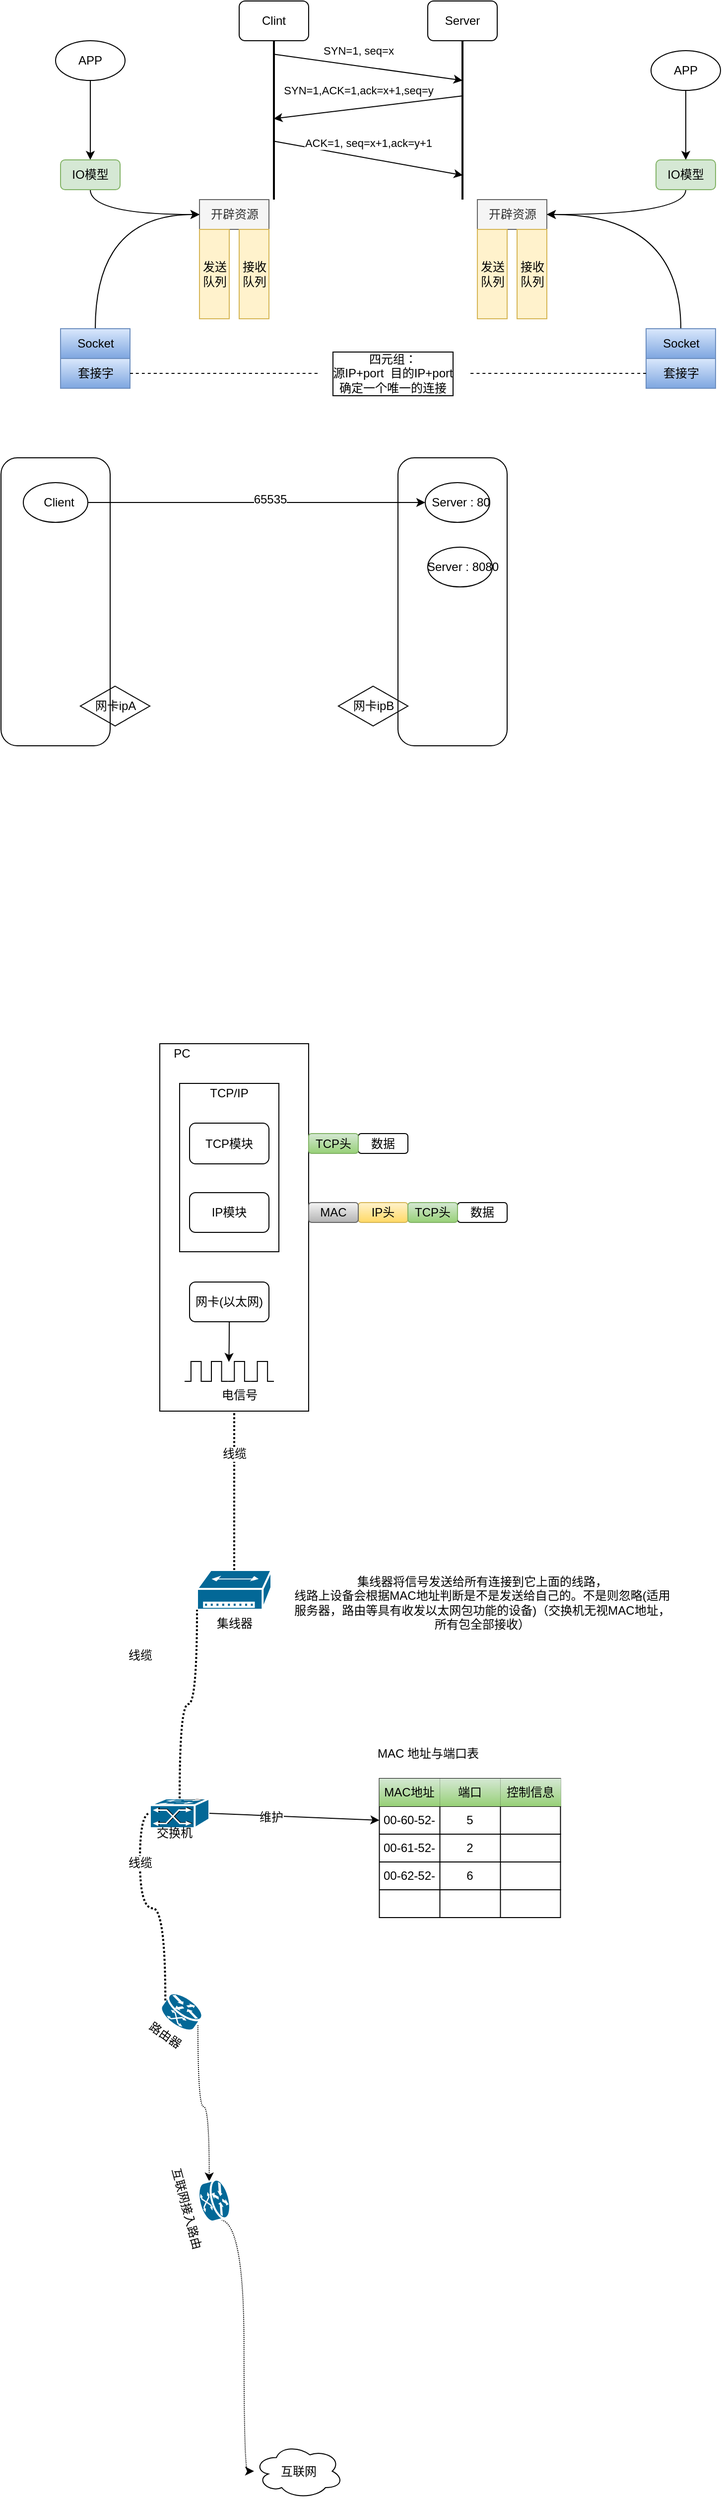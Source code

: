 <mxfile>
    <diagram id="cYusvQVUDC7HQ5YDRiEe" name="第 1 页">
        <mxGraphModel dx="1408" dy="423" grid="1" gridSize="10" guides="1" tooltips="1" connect="1" arrows="1" fold="1" page="1" pageScale="1" pageWidth="827" pageHeight="1169" math="0" shadow="0">
            <root>
                <mxCell id="0"/>
                <mxCell id="1" parent="0"/>
                <mxCell id="105" value="" style="rounded=0;whiteSpace=wrap;html=1;strokeColor=default;fontFamily=Helvetica;fontSize=12;fontColor=default;fillColor=default;" parent="1" vertex="1">
                    <mxGeometry y="1130" width="150" height="370" as="geometry"/>
                </mxCell>
                <mxCell id="102" value="" style="rounded=0;whiteSpace=wrap;html=1;strokeColor=default;fontFamily=Helvetica;fontSize=12;fontColor=default;fillColor=default;" parent="1" vertex="1">
                    <mxGeometry x="20" y="1170" width="100" height="169.5" as="geometry"/>
                </mxCell>
                <mxCell id="47" value="" style="rounded=1;whiteSpace=wrap;html=1;labelBorderColor=default;" parent="1" vertex="1">
                    <mxGeometry x="-160" y="540" width="110" height="290" as="geometry"/>
                </mxCell>
                <mxCell id="63" value="" style="rounded=1;whiteSpace=wrap;html=1;labelBorderColor=default;" parent="1" vertex="1">
                    <mxGeometry x="240" y="540" width="110" height="290" as="geometry"/>
                </mxCell>
                <mxCell id="2" value="Clint" style="rounded=1;whiteSpace=wrap;html=1;" parent="1" vertex="1">
                    <mxGeometry x="80" y="80" width="70" height="40" as="geometry"/>
                </mxCell>
                <mxCell id="3" value="Server" style="rounded=1;whiteSpace=wrap;html=1;" parent="1" vertex="1">
                    <mxGeometry x="270" y="80" width="70" height="40" as="geometry"/>
                </mxCell>
                <mxCell id="4" value="" style="endArrow=classic;html=1;exitX=0.085;exitY=0.499;exitDx=0;exitDy=0;exitPerimeter=0;entryX=0.25;entryY=0.5;entryDx=0;entryDy=0;entryPerimeter=0;" parent="1" source="10" target="11" edge="1">
                    <mxGeometry width="50" height="50" relative="1" as="geometry">
                        <mxPoint x="120" y="140" as="sourcePoint"/>
                        <mxPoint x="300" y="170" as="targetPoint"/>
                    </mxGeometry>
                </mxCell>
                <mxCell id="5" value="SYN=1, seq=x" style="edgeLabel;html=1;align=center;verticalAlign=middle;resizable=0;points=[];" parent="4" vertex="1" connectable="0">
                    <mxGeometry x="-0.215" y="1" relative="1" as="geometry">
                        <mxPoint x="10" y="-13" as="offset"/>
                    </mxGeometry>
                </mxCell>
                <mxCell id="6" value="" style="endArrow=classic;html=1;entryX=0.491;entryY=0.535;entryDx=0;entryDy=0;entryPerimeter=0;exitX=0.348;exitY=0.563;exitDx=0;exitDy=0;exitPerimeter=0;" parent="1" source="11" target="10" edge="1">
                    <mxGeometry width="50" height="50" relative="1" as="geometry">
                        <mxPoint x="300" y="190" as="sourcePoint"/>
                        <mxPoint x="120" y="200" as="targetPoint"/>
                    </mxGeometry>
                </mxCell>
                <mxCell id="7" value="SYN=1,ACK=1,ack=x+1,seq=y" style="edgeLabel;html=1;align=center;verticalAlign=middle;resizable=0;points=[];" parent="6" vertex="1" connectable="0">
                    <mxGeometry x="0.211" y="2" relative="1" as="geometry">
                        <mxPoint x="10" y="-22" as="offset"/>
                    </mxGeometry>
                </mxCell>
                <mxCell id="8" value="" style="endArrow=classic;html=1;exitX=0.633;exitY=0.466;exitDx=0;exitDy=0;exitPerimeter=0;entryX=0.847;entryY=0.47;entryDx=0;entryDy=0;entryPerimeter=0;" parent="1" source="10" target="11" edge="1">
                    <mxGeometry width="50" height="50" relative="1" as="geometry">
                        <mxPoint x="120" y="230" as="sourcePoint"/>
                        <mxPoint x="300" y="260" as="targetPoint"/>
                    </mxGeometry>
                </mxCell>
                <mxCell id="9" value="ACK=1, seq=x+1,ack=y+1" style="edgeLabel;html=1;align=center;verticalAlign=middle;resizable=0;points=[];" parent="8" vertex="1" connectable="0">
                    <mxGeometry x="-0.215" y="1" relative="1" as="geometry">
                        <mxPoint x="19" y="-11" as="offset"/>
                    </mxGeometry>
                </mxCell>
                <mxCell id="10" value="" style="line;strokeWidth=2;direction=south;html=1;" parent="1" vertex="1">
                    <mxGeometry x="110" y="120" width="10" height="160" as="geometry"/>
                </mxCell>
                <mxCell id="11" value="" style="line;strokeWidth=2;direction=south;html=1;" parent="1" vertex="1">
                    <mxGeometry x="300" y="120" width="10" height="160" as="geometry"/>
                </mxCell>
                <mxCell id="12" value="开辟资源" style="html=1;fillColor=#f5f5f5;fontColor=#333333;strokeColor=#666666;" parent="1" vertex="1">
                    <mxGeometry x="40" y="280" width="70" height="30" as="geometry"/>
                </mxCell>
                <mxCell id="15" value="开辟资源" style="html=1;fillColor=#f5f5f5;fontColor=#333333;strokeColor=#666666;" parent="1" vertex="1">
                    <mxGeometry x="320" y="280" width="70" height="30" as="geometry"/>
                </mxCell>
                <mxCell id="16" value="发送&lt;br&gt;队列" style="html=1;fillColor=#fff2cc;strokeColor=#d6b656;" parent="1" vertex="1">
                    <mxGeometry x="40" y="310" width="30" height="90" as="geometry"/>
                </mxCell>
                <mxCell id="17" value="接收&lt;br&gt;队列" style="html=1;fillColor=#fff2cc;strokeColor=#d6b656;" parent="1" vertex="1">
                    <mxGeometry x="360" y="310" width="30" height="90" as="geometry"/>
                </mxCell>
                <mxCell id="18" value="发送&lt;br&gt;队列" style="html=1;fillColor=#fff2cc;strokeColor=#d6b656;" parent="1" vertex="1">
                    <mxGeometry x="320" y="310" width="30" height="90" as="geometry"/>
                </mxCell>
                <mxCell id="19" value="接收&lt;br&gt;队列" style="html=1;fillColor=#fff2cc;strokeColor=#d6b656;" parent="1" vertex="1">
                    <mxGeometry x="80" y="310" width="30" height="90" as="geometry"/>
                </mxCell>
                <mxCell id="23" style="edgeStyle=orthogonalEdgeStyle;html=1;exitX=0.5;exitY=0;exitDx=0;exitDy=0;entryX=0;entryY=0.5;entryDx=0;entryDy=0;curved=1;" parent="1" source="21" target="12" edge="1">
                    <mxGeometry relative="1" as="geometry"/>
                </mxCell>
                <mxCell id="26" style="edgeStyle=orthogonalEdgeStyle;curved=1;html=1;exitX=0.5;exitY=1;exitDx=0;exitDy=0;entryX=0.5;entryY=0;entryDx=0;entryDy=0;" parent="1" source="24" target="31" edge="1">
                    <mxGeometry relative="1" as="geometry">
                        <mxPoint x="30" y="250" as="targetPoint"/>
                    </mxGeometry>
                </mxCell>
                <mxCell id="24" value="APP" style="ellipse;whiteSpace=wrap;html=1;" parent="1" vertex="1">
                    <mxGeometry x="-105" y="120" width="70" height="40" as="geometry"/>
                </mxCell>
                <mxCell id="27" style="edgeStyle=orthogonalEdgeStyle;curved=1;html=1;exitX=0.5;exitY=1;exitDx=0;exitDy=0;entryX=0.5;entryY=0;entryDx=0;entryDy=0;" parent="1" source="25" target="32" edge="1">
                    <mxGeometry relative="1" as="geometry"/>
                </mxCell>
                <mxCell id="25" value="APP" style="ellipse;whiteSpace=wrap;html=1;" parent="1" vertex="1">
                    <mxGeometry x="495" y="130" width="70" height="40" as="geometry"/>
                </mxCell>
                <mxCell id="33" style="edgeStyle=orthogonalEdgeStyle;curved=1;html=1;exitX=0.5;exitY=1;exitDx=0;exitDy=0;entryX=0;entryY=0.5;entryDx=0;entryDy=0;" parent="1" source="31" target="12" edge="1">
                    <mxGeometry relative="1" as="geometry"/>
                </mxCell>
                <mxCell id="31" value="IO模型" style="rounded=1;whiteSpace=wrap;html=1;fillColor=#d5e8d4;strokeColor=#82b366;" parent="1" vertex="1">
                    <mxGeometry x="-100" y="240" width="60" height="30" as="geometry"/>
                </mxCell>
                <mxCell id="34" style="edgeStyle=orthogonalEdgeStyle;curved=1;html=1;exitX=0.5;exitY=1;exitDx=0;exitDy=0;entryX=1;entryY=0.5;entryDx=0;entryDy=0;" parent="1" source="32" target="15" edge="1">
                    <mxGeometry relative="1" as="geometry"/>
                </mxCell>
                <mxCell id="32" value="IO模型" style="rounded=1;whiteSpace=wrap;html=1;fillColor=#d5e8d4;strokeColor=#82b366;" parent="1" vertex="1">
                    <mxGeometry x="500" y="240" width="60" height="30" as="geometry"/>
                </mxCell>
                <mxCell id="36" style="edgeStyle=orthogonalEdgeStyle;curved=1;html=1;exitX=0.5;exitY=0;exitDx=0;exitDy=0;entryX=1;entryY=0.5;entryDx=0;entryDy=0;" parent="1" source="35" target="15" edge="1">
                    <mxGeometry relative="1" as="geometry"/>
                </mxCell>
                <mxCell id="39" value="" style="group" parent="1" vertex="1" connectable="0">
                    <mxGeometry x="-100" y="410" width="70" height="60" as="geometry"/>
                </mxCell>
                <mxCell id="21" value="Socket" style="html=1;fillColor=#dae8fc;gradientColor=#7ea6e0;strokeColor=#6c8ebf;" parent="39" vertex="1">
                    <mxGeometry width="70" height="30" as="geometry"/>
                </mxCell>
                <mxCell id="38" value="套接字" style="html=1;fillColor=#dae8fc;gradientColor=#7ea6e0;strokeColor=#6c8ebf;" parent="39" vertex="1">
                    <mxGeometry y="30" width="70" height="30" as="geometry"/>
                </mxCell>
                <mxCell id="43" value="" style="group" parent="1" vertex="1" connectable="0">
                    <mxGeometry x="490" y="410" width="70" height="60" as="geometry"/>
                </mxCell>
                <mxCell id="35" value="Socket" style="html=1;fillColor=#dae8fc;strokeColor=#6c8ebf;gradientColor=#7ea6e0;" parent="43" vertex="1">
                    <mxGeometry width="70" height="30" as="geometry"/>
                </mxCell>
                <mxCell id="42" value="套接字" style="html=1;fillColor=#dae8fc;gradientColor=#7ea6e0;strokeColor=#6c8ebf;" parent="43" vertex="1">
                    <mxGeometry y="30" width="70" height="30" as="geometry"/>
                </mxCell>
                <mxCell id="44" value="四元组：&lt;br&gt;源IP+port&amp;nbsp; 目的IP+port&lt;br&gt;确定一个唯一的连接" style="text;html=1;strokeColor=none;fillColor=none;align=center;verticalAlign=middle;whiteSpace=wrap;rounded=0;labelBorderColor=default;" parent="1" vertex="1">
                    <mxGeometry x="160" y="422.5" width="150" height="65" as="geometry"/>
                </mxCell>
                <mxCell id="45" style="edgeStyle=orthogonalEdgeStyle;curved=1;html=1;exitX=1;exitY=0.5;exitDx=0;exitDy=0;entryX=0;entryY=0.5;entryDx=0;entryDy=0;endArrow=none;endFill=0;dashed=1;" parent="1" source="38" target="44" edge="1">
                    <mxGeometry relative="1" as="geometry"/>
                </mxCell>
                <mxCell id="46" style="edgeStyle=orthogonalEdgeStyle;curved=1;html=1;exitX=0;exitY=0.5;exitDx=0;exitDy=0;entryX=1;entryY=0.5;entryDx=0;entryDy=0;dashed=1;endArrow=none;endFill=0;" parent="1" source="42" target="44" edge="1">
                    <mxGeometry relative="1" as="geometry"/>
                </mxCell>
                <mxCell id="68" style="edgeStyle=orthogonalEdgeStyle;curved=1;html=1;exitX=1;exitY=0.5;exitDx=0;exitDy=0;entryX=0;entryY=0.5;entryDx=0;entryDy=0;fontFamily=Helvetica;fontSize=12;fontColor=default;endArrow=classic;endFill=1;" parent="1" source="69" target="73" edge="1">
                    <mxGeometry relative="1" as="geometry">
                        <mxPoint x="85" y="570" as="targetPoint"/>
                    </mxGeometry>
                </mxCell>
                <mxCell id="75" value="65535" style="edgeLabel;html=1;align=center;verticalAlign=middle;resizable=0;points=[];fontSize=12;fontFamily=Helvetica;fontColor=default;" parent="68" vertex="1" connectable="0">
                    <mxGeometry x="0.08" y="3" relative="1" as="geometry">
                        <mxPoint as="offset"/>
                    </mxGeometry>
                </mxCell>
                <mxCell id="62" value="" style="group" parent="1" vertex="1" connectable="0">
                    <mxGeometry x="-80" y="770" width="70" height="40" as="geometry"/>
                </mxCell>
                <mxCell id="60" value="" style="rhombus;whiteSpace=wrap;html=1;pointerEvents=0;fontFamily=Helvetica;fontSize=12;fontColor=default;fillColor=none;gradientColor=none;" parent="62" vertex="1">
                    <mxGeometry width="70" height="40" as="geometry"/>
                </mxCell>
                <mxCell id="61" value="网卡ipA" style="text;html=1;align=center;verticalAlign=middle;resizable=0;points=[];autosize=1;strokeColor=none;fillColor=none;fontSize=12;fontFamily=Helvetica;fontColor=default;" parent="62" vertex="1">
                    <mxGeometry x="5" y="5" width="60" height="30" as="geometry"/>
                </mxCell>
                <mxCell id="64" value="" style="group" parent="1" vertex="1" connectable="0">
                    <mxGeometry x="180" y="770" width="70" height="40" as="geometry"/>
                </mxCell>
                <mxCell id="65" value="" style="rhombus;whiteSpace=wrap;html=1;pointerEvents=0;fontFamily=Helvetica;fontSize=12;fontColor=default;fillColor=none;gradientColor=none;" parent="64" vertex="1">
                    <mxGeometry width="70" height="40" as="geometry"/>
                </mxCell>
                <mxCell id="66" value="网卡ipB" style="text;html=1;align=center;verticalAlign=middle;resizable=0;points=[];autosize=1;strokeColor=none;fillColor=none;fontSize=12;fontFamily=Helvetica;fontColor=default;" parent="64" vertex="1">
                    <mxGeometry x="5" y="5" width="60" height="30" as="geometry"/>
                </mxCell>
                <mxCell id="71" value="" style="group" parent="1" vertex="1" connectable="0">
                    <mxGeometry x="-137.5" y="565" width="65" height="40" as="geometry"/>
                </mxCell>
                <mxCell id="69" value="" style="ellipse;whiteSpace=wrap;html=1;pointerEvents=0;fontFamily=Helvetica;fontSize=12;fontColor=default;fillColor=none;gradientColor=none;" parent="71" vertex="1">
                    <mxGeometry width="65" height="40" as="geometry"/>
                </mxCell>
                <mxCell id="70" value="Client" style="text;html=1;align=center;verticalAlign=middle;resizable=0;points=[];autosize=1;strokeColor=none;fillColor=none;fontSize=12;fontFamily=Helvetica;fontColor=default;" parent="71" vertex="1">
                    <mxGeometry x="10" y="5" width="50" height="30" as="geometry"/>
                </mxCell>
                <mxCell id="72" value="" style="group" parent="1" vertex="1" connectable="0">
                    <mxGeometry x="267.5" y="565" width="75" height="40" as="geometry"/>
                </mxCell>
                <mxCell id="73" value="" style="ellipse;whiteSpace=wrap;html=1;pointerEvents=0;fontFamily=Helvetica;fontSize=12;fontColor=default;fillColor=none;gradientColor=none;" parent="72" vertex="1">
                    <mxGeometry width="65" height="40" as="geometry"/>
                </mxCell>
                <mxCell id="74" value="Server : 80" style="text;html=1;align=center;verticalAlign=middle;resizable=0;points=[];autosize=1;strokeColor=none;fillColor=none;fontSize=12;fontFamily=Helvetica;fontColor=default;" parent="72" vertex="1">
                    <mxGeometry x="-5" y="5" width="80" height="30" as="geometry"/>
                </mxCell>
                <mxCell id="76" value="" style="group" parent="1" vertex="1" connectable="0">
                    <mxGeometry x="270" y="630" width="85" height="40" as="geometry"/>
                </mxCell>
                <mxCell id="77" value="" style="ellipse;whiteSpace=wrap;html=1;pointerEvents=0;fontFamily=Helvetica;fontSize=12;fontColor=default;fillColor=none;gradientColor=none;" parent="76" vertex="1">
                    <mxGeometry width="65" height="40" as="geometry"/>
                </mxCell>
                <mxCell id="78" value="Server : 8080" style="text;html=1;align=center;verticalAlign=middle;resizable=0;points=[];autosize=1;strokeColor=none;fillColor=none;fontSize=12;fontFamily=Helvetica;fontColor=default;" parent="76" vertex="1">
                    <mxGeometry x="-15" y="5" width="100" height="30" as="geometry"/>
                </mxCell>
                <mxCell id="82" value="TCP模块" style="rounded=1;whiteSpace=wrap;html=1;fontFamily=Helvetica;fontSize=12;" parent="1" vertex="1">
                    <mxGeometry x="30" y="1210" width="80" height="41" as="geometry"/>
                </mxCell>
                <mxCell id="85" value="IP模块" style="rounded=1;whiteSpace=wrap;html=1;fontFamily=Helvetica;fontSize=12;" parent="1" vertex="1">
                    <mxGeometry x="30" y="1280" width="80" height="40" as="geometry"/>
                </mxCell>
                <mxCell id="87" value="数据" style="rounded=1;whiteSpace=wrap;html=1;strokeColor=default;fontFamily=Helvetica;fontSize=12;fontColor=default;fillColor=default;" parent="1" vertex="1">
                    <mxGeometry x="300" y="1290" width="50" height="20" as="geometry"/>
                </mxCell>
                <mxCell id="88" value="IP头" style="rounded=1;whiteSpace=wrap;html=1;strokeColor=#d6b656;fontFamily=Helvetica;fontSize=12;fillColor=#fff2cc;gradientColor=#ffd966;" parent="1" vertex="1">
                    <mxGeometry x="200" y="1290" width="50" height="20" as="geometry"/>
                </mxCell>
                <mxCell id="89" value="MAC" style="rounded=1;whiteSpace=wrap;html=1;strokeColor=#666666;fontFamily=Helvetica;fontSize=12;fillColor=#f5f5f5;gradientColor=#b3b3b3;" parent="1" vertex="1">
                    <mxGeometry x="150" y="1290" width="50" height="20" as="geometry"/>
                </mxCell>
                <mxCell id="91" value="TCP头" style="rounded=1;whiteSpace=wrap;html=1;strokeColor=#82b366;fontFamily=Helvetica;fontSize=12;fillColor=#d5e8d4;gradientColor=#97d077;" parent="1" vertex="1">
                    <mxGeometry x="250" y="1290" width="50" height="20" as="geometry"/>
                </mxCell>
                <mxCell id="98" style="edgeStyle=orthogonalEdgeStyle;curved=1;html=1;exitX=0.5;exitY=1;exitDx=0;exitDy=0;entryX=0.039;entryY=0.023;entryDx=0;entryDy=0;entryPerimeter=0;fontFamily=Helvetica;fontSize=12;fontColor=default;endArrow=classic;endFill=1;" parent="1" source="92" target="95" edge="1">
                    <mxGeometry relative="1" as="geometry"/>
                </mxCell>
                <mxCell id="92" value="网卡(以太网)" style="rounded=1;whiteSpace=wrap;html=1;fontFamily=Helvetica;fontSize=12;" parent="1" vertex="1">
                    <mxGeometry x="30" y="1370" width="80" height="40" as="geometry"/>
                </mxCell>
                <mxCell id="97" value="" style="group" parent="1" vertex="1" connectable="0">
                    <mxGeometry x="25" y="1450" width="90" height="20" as="geometry"/>
                </mxCell>
                <mxCell id="93" value="" style="pointerEvents=1;verticalLabelPosition=bottom;shadow=0;dashed=0;align=center;html=1;verticalAlign=top;shape=mxgraph.electrical.waveforms.pulse_1;rounded=1;strokeColor=default;fontFamily=Helvetica;fontSize=12;fontColor=default;fillColor=default;" parent="97" vertex="1">
                    <mxGeometry width="23.143" height="20" as="geometry"/>
                </mxCell>
                <mxCell id="94" value="" style="pointerEvents=1;verticalLabelPosition=bottom;shadow=0;dashed=0;align=center;html=1;verticalAlign=top;shape=mxgraph.electrical.waveforms.pulse_1;rounded=1;strokeColor=default;fontFamily=Helvetica;fontSize=12;fontColor=default;fillColor=default;" parent="97" vertex="1">
                    <mxGeometry x="20.571" width="23.143" height="20" as="geometry"/>
                </mxCell>
                <mxCell id="95" value="电信号" style="pointerEvents=1;verticalLabelPosition=bottom;shadow=0;dashed=0;align=center;html=1;verticalAlign=top;shape=mxgraph.electrical.waveforms.pulse_1;rounded=1;strokeColor=default;fontFamily=Helvetica;fontSize=12;fontColor=default;fillColor=default;" parent="97" vertex="1">
                    <mxGeometry x="43.714" width="23.143" height="20" as="geometry"/>
                </mxCell>
                <mxCell id="96" value="" style="pointerEvents=1;verticalLabelPosition=bottom;shadow=0;dashed=0;align=center;html=1;verticalAlign=top;shape=mxgraph.electrical.waveforms.pulse_1;rounded=1;strokeColor=default;fontFamily=Helvetica;fontSize=12;fontColor=default;fillColor=default;" parent="97" vertex="1">
                    <mxGeometry x="66.857" width="23.143" height="20" as="geometry"/>
                </mxCell>
                <mxCell id="100" value="" style="group" parent="1" vertex="1" connectable="0">
                    <mxGeometry x="150" y="1220.5" width="100" height="20" as="geometry"/>
                </mxCell>
                <mxCell id="86" value="数据" style="rounded=1;whiteSpace=wrap;html=1;strokeColor=default;fontFamily=Helvetica;fontSize=12;fontColor=default;fillColor=default;" parent="100" vertex="1">
                    <mxGeometry x="50" width="50" height="20" as="geometry"/>
                </mxCell>
                <mxCell id="90" value="TCP头" style="rounded=1;whiteSpace=wrap;html=1;strokeColor=#82b366;fontFamily=Helvetica;fontSize=12;fillColor=#d5e8d4;gradientColor=#97d077;" parent="100" vertex="1">
                    <mxGeometry width="50" height="20" as="geometry"/>
                </mxCell>
                <mxCell id="103" value="TCP/IP" style="text;html=1;strokeColor=none;fillColor=none;align=center;verticalAlign=middle;whiteSpace=wrap;rounded=0;fontFamily=Helvetica;fontSize=12;fontColor=default;" parent="1" vertex="1">
                    <mxGeometry x="45" y="1170" width="50" height="20" as="geometry"/>
                </mxCell>
                <mxCell id="106" value="PC" style="text;html=1;strokeColor=none;fillColor=none;align=center;verticalAlign=middle;whiteSpace=wrap;rounded=0;fontFamily=Helvetica;fontSize=12;fontColor=default;" parent="1" vertex="1">
                    <mxGeometry y="1130" width="45" height="20" as="geometry"/>
                </mxCell>
                <mxCell id="107" value="集线器" style="shape=mxgraph.cisco.hubs_and_gateways.small_hub;sketch=0;html=1;pointerEvents=1;dashed=0;fillColor=#036897;strokeColor=#ffffff;strokeWidth=2;verticalLabelPosition=bottom;verticalAlign=top;align=center;outlineConnect=0;" parent="1" vertex="1">
                    <mxGeometry x="37.5" y="1660" width="75" height="40" as="geometry"/>
                </mxCell>
                <mxCell id="125" style="edgeStyle=orthogonalEdgeStyle;curved=1;html=1;exitX=1;exitY=0.5;exitDx=0;exitDy=0;exitPerimeter=0;entryX=0;entryY=0.5;entryDx=0;entryDy=0;entryPerimeter=0;dashed=1;dashPattern=1 1;fontFamily=Helvetica;fontSize=12;fontColor=default;endArrow=classic;endFill=1;" parent="1" source="108" target="123" edge="1">
                    <mxGeometry relative="1" as="geometry"/>
                </mxCell>
                <mxCell id="108" value="路由器" style="shape=mxgraph.cisco.routers.atm_router;sketch=0;html=1;pointerEvents=1;dashed=0;fillColor=#036897;strokeColor=#ffffff;strokeWidth=2;verticalLabelPosition=bottom;verticalAlign=top;align=center;outlineConnect=0;rotation=35;" parent="1" vertex="1">
                    <mxGeometry x="2" y="2090" width="40" height="30" as="geometry"/>
                </mxCell>
                <mxCell id="110" value="" style="endArrow=none;dashed=1;html=1;strokeWidth=2;fontFamily=Helvetica;fontSize=12;fontColor=default;curved=1;exitX=0.5;exitY=0;exitDx=0;exitDy=0;exitPerimeter=0;entryX=0.5;entryY=1;entryDx=0;entryDy=0;dashPattern=1 1;" parent="1" source="107" target="105" edge="1">
                    <mxGeometry width="50" height="50" relative="1" as="geometry">
                        <mxPoint x="200" y="1580" as="sourcePoint"/>
                        <mxPoint x="250" y="1530" as="targetPoint"/>
                    </mxGeometry>
                </mxCell>
                <mxCell id="111" value="线缆" style="edgeLabel;html=1;align=center;verticalAlign=middle;resizable=0;points=[];fontSize=12;fontFamily=Helvetica;fontColor=default;" parent="110" vertex="1" connectable="0">
                    <mxGeometry x="0.469" relative="1" as="geometry">
                        <mxPoint as="offset"/>
                    </mxGeometry>
                </mxCell>
                <mxCell id="112" value="" style="endArrow=none;dashed=1;html=1;strokeWidth=2;fontFamily=Helvetica;fontSize=12;fontColor=default;curved=1;exitX=0;exitY=0.5;exitDx=0;exitDy=0;exitPerimeter=0;dashPattern=1 1;edgeStyle=orthogonalEdgeStyle;entryX=0;entryY=0.5;entryDx=0;entryDy=0;entryPerimeter=0;" parent="1" source="108" target="114" edge="1">
                    <mxGeometry width="50" height="50" relative="1" as="geometry">
                        <mxPoint x="170" y="1845" as="sourcePoint"/>
                        <mxPoint x="40" y="1800" as="targetPoint"/>
                    </mxGeometry>
                </mxCell>
                <mxCell id="113" value="线缆" style="edgeLabel;html=1;align=center;verticalAlign=middle;resizable=0;points=[];fontSize=12;fontFamily=Helvetica;fontColor=default;" parent="112" vertex="1" connectable="0">
                    <mxGeometry x="0.469" relative="1" as="geometry">
                        <mxPoint as="offset"/>
                    </mxGeometry>
                </mxCell>
                <mxCell id="116" value="" style="group;rotation=0;" parent="1" vertex="1" connectable="0">
                    <mxGeometry x="-10" y="1890" width="60" height="40" as="geometry"/>
                </mxCell>
                <mxCell id="114" value="" style="shape=mxgraph.cisco.switches.atm_fast_gigabit_etherswitch;sketch=0;html=1;pointerEvents=1;dashed=0;fillColor=#036897;strokeColor=#ffffff;strokeWidth=2;verticalLabelPosition=bottom;verticalAlign=top;align=center;outlineConnect=0;rounded=1;fontFamily=Helvetica;fontSize=12;fontColor=default;rotation=0;" parent="116" vertex="1">
                    <mxGeometry width="60" height="30" as="geometry"/>
                </mxCell>
                <mxCell id="115" value="交换机" style="text;html=1;strokeColor=none;fillColor=none;align=center;verticalAlign=middle;whiteSpace=wrap;rounded=0;fontFamily=Helvetica;fontSize=12;fontColor=default;rotation=0;" parent="116" vertex="1">
                    <mxGeometry y="30" width="50" height="10" as="geometry"/>
                </mxCell>
                <mxCell id="118" value="" style="endArrow=none;dashed=1;html=1;strokeWidth=2;fontFamily=Helvetica;fontSize=12;fontColor=default;curved=1;exitX=0.5;exitY=0;exitDx=0;exitDy=0;exitPerimeter=0;dashPattern=1 1;edgeStyle=orthogonalEdgeStyle;entryX=0;entryY=1;entryDx=0;entryDy=0;entryPerimeter=0;" parent="1" source="114" target="107" edge="1">
                    <mxGeometry width="50" height="50" relative="1" as="geometry">
                        <mxPoint x="205" y="1779" as="sourcePoint"/>
                        <mxPoint x="20" y="1815" as="targetPoint"/>
                    </mxGeometry>
                </mxCell>
                <mxCell id="119" value="线缆" style="edgeLabel;html=1;align=center;verticalAlign=middle;resizable=0;points=[];fontSize=12;fontFamily=Helvetica;fontColor=default;" parent="118" vertex="1" connectable="0">
                    <mxGeometry x="0.469" relative="1" as="geometry">
                        <mxPoint x="-58" y="-9" as="offset"/>
                    </mxGeometry>
                </mxCell>
                <mxCell id="127" style="edgeStyle=orthogonalEdgeStyle;curved=1;html=1;exitX=1;exitY=0.5;exitDx=0;exitDy=0;exitPerimeter=0;entryX=0;entryY=0.499;entryDx=0;entryDy=0;entryPerimeter=0;dashed=1;dashPattern=1 1;fontFamily=Helvetica;fontSize=12;fontColor=default;endArrow=classic;endFill=1;" parent="1" source="123" target="126" edge="1">
                    <mxGeometry relative="1" as="geometry"/>
                </mxCell>
                <mxCell id="123" value="互联网接入路由" style="shape=mxgraph.cisco.routers.atm_router;sketch=0;html=1;pointerEvents=1;dashed=0;fillColor=#036897;strokeColor=#ffffff;strokeWidth=2;verticalLabelPosition=bottom;verticalAlign=top;align=center;outlineConnect=0;rotation=75;" parent="1" vertex="1">
                    <mxGeometry x="35" y="2280" width="40" height="30" as="geometry"/>
                </mxCell>
                <mxCell id="126" value="互联网" style="ellipse;shape=cloud;whiteSpace=wrap;html=1;rounded=1;strokeColor=default;fontFamily=Helvetica;fontSize=12;fontColor=default;fillColor=default;" parent="1" vertex="1">
                    <mxGeometry x="95" y="2540" width="90" height="55" as="geometry"/>
                </mxCell>
                <mxCell id="128" value="集线器将信号发送给所有连接到它上面的线路，&lt;br&gt;线路上设备会根据MAC地址判断是不是发送给自己的。不是则忽略(适用服务器，路由等具有收发以太网包功能的设备)（交换机无视MAC地址，所有包全部接收）" style="text;html=1;strokeColor=none;fillColor=none;align=center;verticalAlign=middle;whiteSpace=wrap;rounded=0;fontFamily=Helvetica;fontSize=12;fontColor=default;" parent="1" vertex="1">
                    <mxGeometry x="130" y="1660" width="390" height="65" as="geometry"/>
                </mxCell>
                <mxCell id="142" value="" style="shape=table;startSize=0;container=1;collapsible=0;childLayout=tableLayout;rounded=1;strokeColor=default;fontFamily=Helvetica;fontSize=12;fontColor=default;fillColor=default;html=1;" parent="1" vertex="1">
                    <mxGeometry x="221.25" y="1870" width="182.5" height="140" as="geometry"/>
                </mxCell>
                <mxCell id="143" value="" style="shape=tableRow;horizontal=0;startSize=0;swimlaneHead=0;swimlaneBody=0;top=0;left=0;bottom=0;right=0;collapsible=0;dropTarget=0;fillColor=none;points=[[0,0.5],[1,0.5]];portConstraint=eastwest;rounded=1;strokeColor=default;fontFamily=Helvetica;fontSize=12;fontColor=default;html=1;" parent="142" vertex="1">
                    <mxGeometry width="182.5" height="28" as="geometry"/>
                </mxCell>
                <mxCell id="144" value="MAC地址" style="shape=partialRectangle;html=1;whiteSpace=wrap;connectable=0;overflow=hidden;fillColor=#d5e8d4;top=0;left=0;bottom=0;right=0;pointerEvents=1;rounded=1;strokeColor=#82b366;fontFamily=Helvetica;fontSize=12;gradientColor=#97d077;" parent="143" vertex="1">
                    <mxGeometry width="61" height="28" as="geometry">
                        <mxRectangle width="61" height="28" as="alternateBounds"/>
                    </mxGeometry>
                </mxCell>
                <mxCell id="145" value="端口" style="shape=partialRectangle;html=1;whiteSpace=wrap;connectable=0;overflow=hidden;fillColor=#d5e8d4;top=0;left=0;bottom=0;right=0;pointerEvents=1;rounded=1;strokeColor=#82b366;fontFamily=Helvetica;fontSize=12;gradientColor=#97d077;" parent="143" vertex="1">
                    <mxGeometry x="61" width="61" height="28" as="geometry">
                        <mxRectangle width="61" height="28" as="alternateBounds"/>
                    </mxGeometry>
                </mxCell>
                <mxCell id="146" value="控制信息" style="shape=partialRectangle;html=1;whiteSpace=wrap;connectable=0;overflow=hidden;fillColor=#d5e8d4;top=0;left=0;bottom=0;right=0;pointerEvents=1;rounded=1;strokeColor=#82b366;fontFamily=Helvetica;fontSize=12;gradientColor=#97d077;" parent="143" vertex="1">
                    <mxGeometry x="122" width="61" height="28" as="geometry">
                        <mxRectangle width="61" height="28" as="alternateBounds"/>
                    </mxGeometry>
                </mxCell>
                <mxCell id="147" value="" style="shape=tableRow;horizontal=0;startSize=0;swimlaneHead=0;swimlaneBody=0;top=0;left=0;bottom=0;right=0;collapsible=0;dropTarget=0;fillColor=none;points=[[0,0.5],[1,0.5]];portConstraint=eastwest;rounded=1;strokeColor=default;fontFamily=Helvetica;fontSize=12;fontColor=default;html=1;" parent="142" vertex="1">
                    <mxGeometry y="28" width="182.5" height="28" as="geometry"/>
                </mxCell>
                <mxCell id="148" value="00-60-52-" style="shape=partialRectangle;html=1;whiteSpace=wrap;connectable=0;overflow=hidden;fillColor=none;top=0;left=0;bottom=0;right=0;pointerEvents=1;rounded=1;strokeColor=default;fontFamily=Helvetica;fontSize=12;fontColor=default;" parent="147" vertex="1">
                    <mxGeometry width="61" height="28" as="geometry">
                        <mxRectangle width="61" height="28" as="alternateBounds"/>
                    </mxGeometry>
                </mxCell>
                <mxCell id="149" value="5" style="shape=partialRectangle;html=1;whiteSpace=wrap;connectable=0;overflow=hidden;fillColor=none;top=0;left=0;bottom=0;right=0;pointerEvents=1;rounded=1;strokeColor=default;fontFamily=Helvetica;fontSize=12;fontColor=default;" parent="147" vertex="1">
                    <mxGeometry x="61" width="61" height="28" as="geometry">
                        <mxRectangle width="61" height="28" as="alternateBounds"/>
                    </mxGeometry>
                </mxCell>
                <mxCell id="150" value="" style="shape=partialRectangle;html=1;whiteSpace=wrap;connectable=0;overflow=hidden;fillColor=none;top=0;left=0;bottom=0;right=0;pointerEvents=1;rounded=1;strokeColor=default;fontFamily=Helvetica;fontSize=12;fontColor=default;" parent="147" vertex="1">
                    <mxGeometry x="122" width="61" height="28" as="geometry">
                        <mxRectangle width="61" height="28" as="alternateBounds"/>
                    </mxGeometry>
                </mxCell>
                <mxCell id="151" value="" style="shape=tableRow;horizontal=0;startSize=0;swimlaneHead=0;swimlaneBody=0;top=0;left=0;bottom=0;right=0;collapsible=0;dropTarget=0;fillColor=none;points=[[0,0.5],[1,0.5]];portConstraint=eastwest;rounded=1;strokeColor=default;fontFamily=Helvetica;fontSize=12;fontColor=default;html=1;" parent="142" vertex="1">
                    <mxGeometry y="56" width="182.5" height="28" as="geometry"/>
                </mxCell>
                <mxCell id="152" value="00-61-52-" style="shape=partialRectangle;html=1;whiteSpace=wrap;connectable=0;overflow=hidden;fillColor=none;top=0;left=0;bottom=0;right=0;pointerEvents=1;rounded=1;strokeColor=default;fontFamily=Helvetica;fontSize=12;fontColor=default;" parent="151" vertex="1">
                    <mxGeometry width="61" height="28" as="geometry">
                        <mxRectangle width="61" height="28" as="alternateBounds"/>
                    </mxGeometry>
                </mxCell>
                <mxCell id="153" value="2" style="shape=partialRectangle;html=1;whiteSpace=wrap;connectable=0;overflow=hidden;fillColor=none;top=0;left=0;bottom=0;right=0;pointerEvents=1;rounded=1;strokeColor=default;fontFamily=Helvetica;fontSize=12;fontColor=default;" parent="151" vertex="1">
                    <mxGeometry x="61" width="61" height="28" as="geometry">
                        <mxRectangle width="61" height="28" as="alternateBounds"/>
                    </mxGeometry>
                </mxCell>
                <mxCell id="154" value="" style="shape=partialRectangle;html=1;whiteSpace=wrap;connectable=0;overflow=hidden;fillColor=none;top=0;left=0;bottom=0;right=0;pointerEvents=1;rounded=1;strokeColor=default;fontFamily=Helvetica;fontSize=12;fontColor=default;" parent="151" vertex="1">
                    <mxGeometry x="122" width="61" height="28" as="geometry">
                        <mxRectangle width="61" height="28" as="alternateBounds"/>
                    </mxGeometry>
                </mxCell>
                <mxCell id="155" value="" style="shape=tableRow;horizontal=0;startSize=0;swimlaneHead=0;swimlaneBody=0;top=0;left=0;bottom=0;right=0;collapsible=0;dropTarget=0;fillColor=none;points=[[0,0.5],[1,0.5]];portConstraint=eastwest;rounded=1;strokeColor=default;fontFamily=Helvetica;fontSize=12;fontColor=default;html=1;" parent="142" vertex="1">
                    <mxGeometry y="84" width="182.5" height="28" as="geometry"/>
                </mxCell>
                <mxCell id="156" value="00-62-52-" style="shape=partialRectangle;html=1;whiteSpace=wrap;connectable=0;overflow=hidden;fillColor=none;top=0;left=0;bottom=0;right=0;pointerEvents=1;rounded=1;strokeColor=default;fontFamily=Helvetica;fontSize=12;fontColor=default;" parent="155" vertex="1">
                    <mxGeometry width="61" height="28" as="geometry">
                        <mxRectangle width="61" height="28" as="alternateBounds"/>
                    </mxGeometry>
                </mxCell>
                <mxCell id="157" value="6" style="shape=partialRectangle;html=1;whiteSpace=wrap;connectable=0;overflow=hidden;fillColor=none;top=0;left=0;bottom=0;right=0;pointerEvents=1;rounded=1;strokeColor=default;fontFamily=Helvetica;fontSize=12;fontColor=default;" parent="155" vertex="1">
                    <mxGeometry x="61" width="61" height="28" as="geometry">
                        <mxRectangle width="61" height="28" as="alternateBounds"/>
                    </mxGeometry>
                </mxCell>
                <mxCell id="158" value="" style="shape=partialRectangle;html=1;whiteSpace=wrap;connectable=0;overflow=hidden;fillColor=none;top=0;left=0;bottom=0;right=0;pointerEvents=1;rounded=1;strokeColor=default;fontFamily=Helvetica;fontSize=12;fontColor=default;" parent="155" vertex="1">
                    <mxGeometry x="122" width="61" height="28" as="geometry">
                        <mxRectangle width="61" height="28" as="alternateBounds"/>
                    </mxGeometry>
                </mxCell>
                <mxCell id="159" value="" style="shape=tableRow;horizontal=0;startSize=0;swimlaneHead=0;swimlaneBody=0;top=0;left=0;bottom=0;right=0;collapsible=0;dropTarget=0;fillColor=none;points=[[0,0.5],[1,0.5]];portConstraint=eastwest;rounded=1;strokeColor=default;fontFamily=Helvetica;fontSize=12;fontColor=default;html=1;" parent="142" vertex="1">
                    <mxGeometry y="112" width="182.5" height="28" as="geometry"/>
                </mxCell>
                <mxCell id="160" value="" style="shape=partialRectangle;html=1;whiteSpace=wrap;connectable=0;overflow=hidden;fillColor=none;top=0;left=0;bottom=0;right=0;pointerEvents=1;rounded=1;strokeColor=default;fontFamily=Helvetica;fontSize=12;fontColor=default;" parent="159" vertex="1">
                    <mxGeometry width="61" height="28" as="geometry">
                        <mxRectangle width="61" height="28" as="alternateBounds"/>
                    </mxGeometry>
                </mxCell>
                <mxCell id="161" value="" style="shape=partialRectangle;html=1;whiteSpace=wrap;connectable=0;overflow=hidden;fillColor=none;top=0;left=0;bottom=0;right=0;pointerEvents=1;rounded=1;strokeColor=default;fontFamily=Helvetica;fontSize=12;fontColor=default;" parent="159" vertex="1">
                    <mxGeometry x="61" width="61" height="28" as="geometry">
                        <mxRectangle width="61" height="28" as="alternateBounds"/>
                    </mxGeometry>
                </mxCell>
                <mxCell id="162" value="" style="shape=partialRectangle;html=1;whiteSpace=wrap;connectable=0;overflow=hidden;fillColor=none;top=0;left=0;bottom=0;right=0;pointerEvents=1;rounded=1;strokeColor=default;fontFamily=Helvetica;fontSize=12;fontColor=default;" parent="159" vertex="1">
                    <mxGeometry x="122" width="61" height="28" as="geometry">
                        <mxRectangle width="61" height="28" as="alternateBounds"/>
                    </mxGeometry>
                </mxCell>
                <mxCell id="163" value="MAC 地址与端口表" style="text;html=1;strokeColor=none;fillColor=none;align=center;verticalAlign=middle;whiteSpace=wrap;rounded=0;fontFamily=Helvetica;fontSize=12;fontColor=default;" parent="1" vertex="1">
                    <mxGeometry x="207.5" y="1830" width="125" height="30" as="geometry"/>
                </mxCell>
                <mxCell id="164" style="html=1;exitX=1;exitY=0.5;exitDx=0;exitDy=0;exitPerimeter=0;entryX=0;entryY=0.5;entryDx=0;entryDy=0;fontFamily=Helvetica;fontSize=12;fontColor=default;endArrow=classic;endFill=1;" parent="1" source="114" target="147" edge="1">
                    <mxGeometry relative="1" as="geometry"/>
                </mxCell>
                <mxCell id="165" value="维护" style="edgeLabel;html=1;align=center;verticalAlign=middle;resizable=0;points=[];fontSize=12;fontFamily=Helvetica;fontColor=default;" parent="164" vertex="1" connectable="0">
                    <mxGeometry x="-0.283" y="-1" relative="1" as="geometry">
                        <mxPoint as="offset"/>
                    </mxGeometry>
                </mxCell>
            </root>
        </mxGraphModel>
    </diagram>
</mxfile>